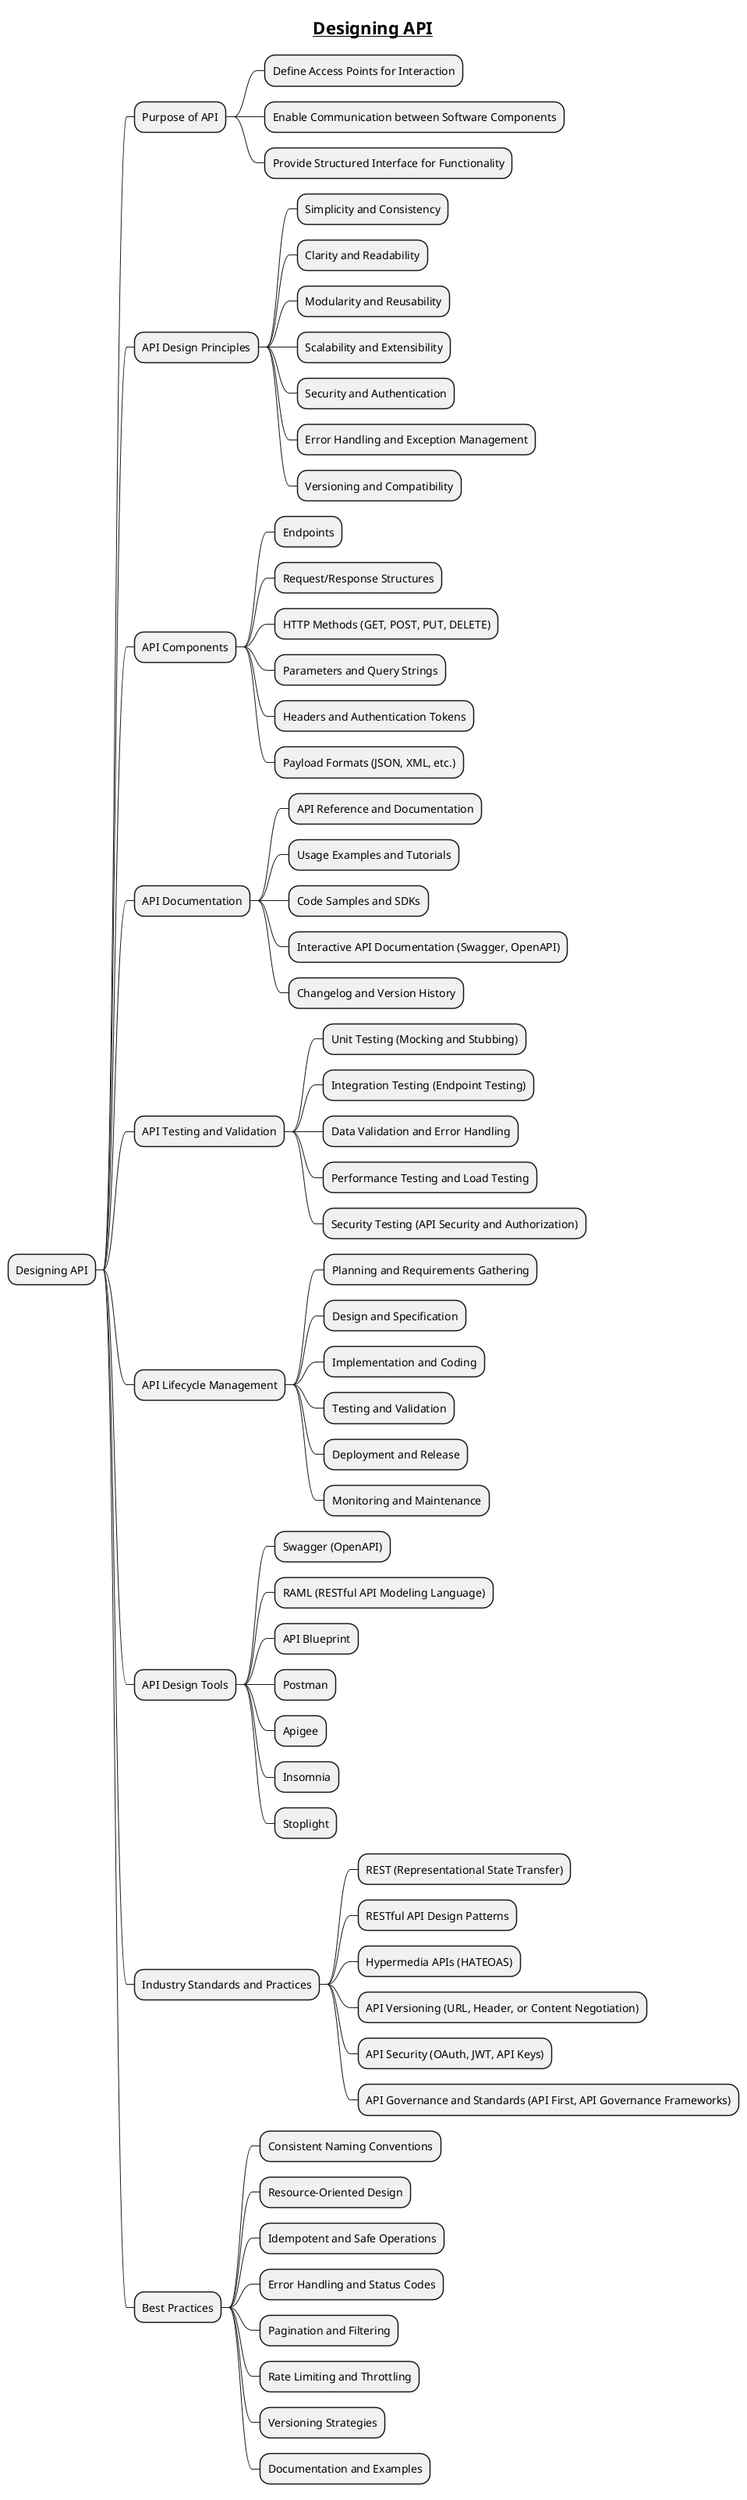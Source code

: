 @startmindmap
title =__Designing API__

* Designing API
** Purpose of API
*** Define Access Points for Interaction
*** Enable Communication between Software Components
*** Provide Structured Interface for Functionality
** API Design Principles
*** Simplicity and Consistency
*** Clarity and Readability
*** Modularity and Reusability
*** Scalability and Extensibility
*** Security and Authentication
*** Error Handling and Exception Management
*** Versioning and Compatibility
** API Components
*** Endpoints
*** Request/Response Structures
*** HTTP Methods (GET, POST, PUT, DELETE)
*** Parameters and Query Strings
*** Headers and Authentication Tokens
*** Payload Formats (JSON, XML, etc.)
** API Documentation
*** API Reference and Documentation
*** Usage Examples and Tutorials
*** Code Samples and SDKs
*** Interactive API Documentation (Swagger, OpenAPI)
*** Changelog and Version History
** API Testing and Validation
*** Unit Testing (Mocking and Stubbing)
*** Integration Testing (Endpoint Testing)
*** Data Validation and Error Handling
*** Performance Testing and Load Testing
*** Security Testing (API Security and Authorization)
** API Lifecycle Management
*** Planning and Requirements Gathering
*** Design and Specification
*** Implementation and Coding
*** Testing and Validation
*** Deployment and Release
*** Monitoring and Maintenance
** API Design Tools
*** Swagger (OpenAPI)
*** RAML (RESTful API Modeling Language)
*** API Blueprint
*** Postman
*** Apigee
*** Insomnia
*** Stoplight
** Industry Standards and Practices
*** REST (Representational State Transfer)
*** RESTful API Design Patterns
*** Hypermedia APIs (HATEOAS)
*** API Versioning (URL, Header, or Content Negotiation)
*** API Security (OAuth, JWT, API Keys)
*** API Governance and Standards (API First, API Governance Frameworks)
** Best Practices
*** Consistent Naming Conventions
*** Resource-Oriented Design
*** Idempotent and Safe Operations
*** Error Handling and Status Codes
*** Pagination and Filtering
*** Rate Limiting and Throttling
*** Versioning Strategies
*** Documentation and Examples

@endmindmap
